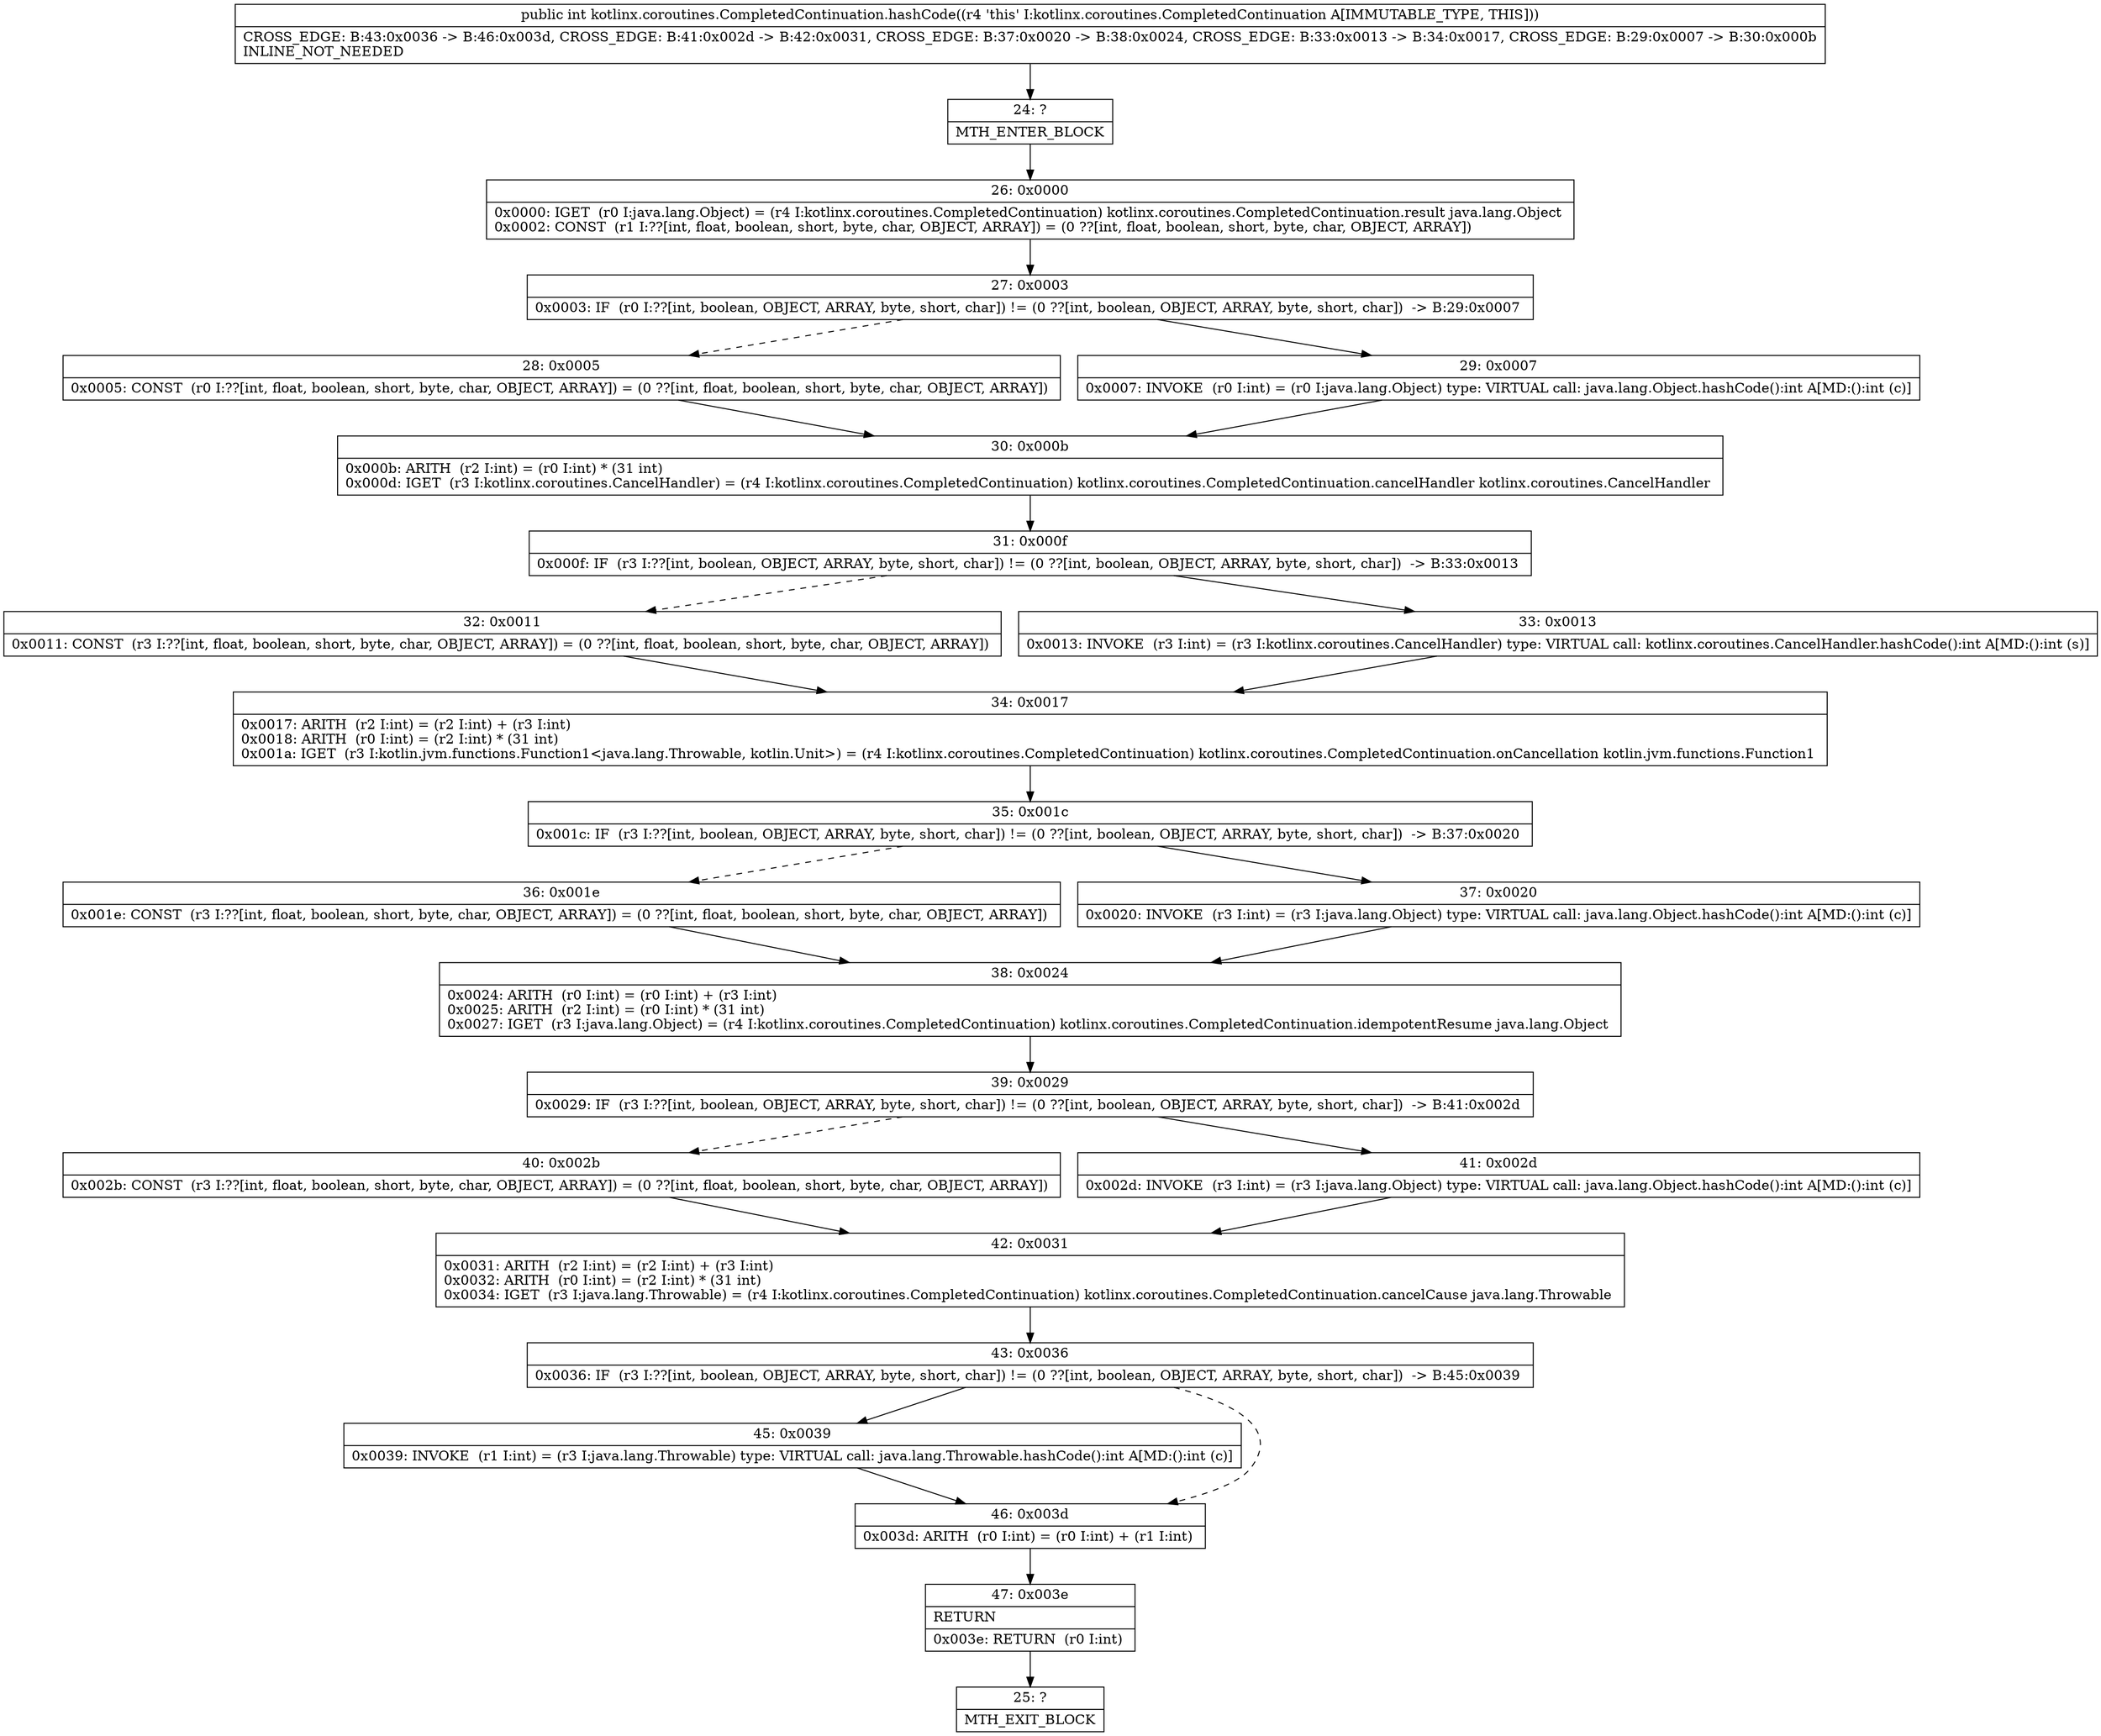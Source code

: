 digraph "CFG forkotlinx.coroutines.CompletedContinuation.hashCode()I" {
Node_24 [shape=record,label="{24\:\ ?|MTH_ENTER_BLOCK\l}"];
Node_26 [shape=record,label="{26\:\ 0x0000|0x0000: IGET  (r0 I:java.lang.Object) = (r4 I:kotlinx.coroutines.CompletedContinuation) kotlinx.coroutines.CompletedContinuation.result java.lang.Object \l0x0002: CONST  (r1 I:??[int, float, boolean, short, byte, char, OBJECT, ARRAY]) = (0 ??[int, float, boolean, short, byte, char, OBJECT, ARRAY]) \l}"];
Node_27 [shape=record,label="{27\:\ 0x0003|0x0003: IF  (r0 I:??[int, boolean, OBJECT, ARRAY, byte, short, char]) != (0 ??[int, boolean, OBJECT, ARRAY, byte, short, char])  \-\> B:29:0x0007 \l}"];
Node_28 [shape=record,label="{28\:\ 0x0005|0x0005: CONST  (r0 I:??[int, float, boolean, short, byte, char, OBJECT, ARRAY]) = (0 ??[int, float, boolean, short, byte, char, OBJECT, ARRAY]) \l}"];
Node_30 [shape=record,label="{30\:\ 0x000b|0x000b: ARITH  (r2 I:int) = (r0 I:int) * (31 int) \l0x000d: IGET  (r3 I:kotlinx.coroutines.CancelHandler) = (r4 I:kotlinx.coroutines.CompletedContinuation) kotlinx.coroutines.CompletedContinuation.cancelHandler kotlinx.coroutines.CancelHandler \l}"];
Node_31 [shape=record,label="{31\:\ 0x000f|0x000f: IF  (r3 I:??[int, boolean, OBJECT, ARRAY, byte, short, char]) != (0 ??[int, boolean, OBJECT, ARRAY, byte, short, char])  \-\> B:33:0x0013 \l}"];
Node_32 [shape=record,label="{32\:\ 0x0011|0x0011: CONST  (r3 I:??[int, float, boolean, short, byte, char, OBJECT, ARRAY]) = (0 ??[int, float, boolean, short, byte, char, OBJECT, ARRAY]) \l}"];
Node_34 [shape=record,label="{34\:\ 0x0017|0x0017: ARITH  (r2 I:int) = (r2 I:int) + (r3 I:int) \l0x0018: ARITH  (r0 I:int) = (r2 I:int) * (31 int) \l0x001a: IGET  (r3 I:kotlin.jvm.functions.Function1\<java.lang.Throwable, kotlin.Unit\>) = (r4 I:kotlinx.coroutines.CompletedContinuation) kotlinx.coroutines.CompletedContinuation.onCancellation kotlin.jvm.functions.Function1 \l}"];
Node_35 [shape=record,label="{35\:\ 0x001c|0x001c: IF  (r3 I:??[int, boolean, OBJECT, ARRAY, byte, short, char]) != (0 ??[int, boolean, OBJECT, ARRAY, byte, short, char])  \-\> B:37:0x0020 \l}"];
Node_36 [shape=record,label="{36\:\ 0x001e|0x001e: CONST  (r3 I:??[int, float, boolean, short, byte, char, OBJECT, ARRAY]) = (0 ??[int, float, boolean, short, byte, char, OBJECT, ARRAY]) \l}"];
Node_38 [shape=record,label="{38\:\ 0x0024|0x0024: ARITH  (r0 I:int) = (r0 I:int) + (r3 I:int) \l0x0025: ARITH  (r2 I:int) = (r0 I:int) * (31 int) \l0x0027: IGET  (r3 I:java.lang.Object) = (r4 I:kotlinx.coroutines.CompletedContinuation) kotlinx.coroutines.CompletedContinuation.idempotentResume java.lang.Object \l}"];
Node_39 [shape=record,label="{39\:\ 0x0029|0x0029: IF  (r3 I:??[int, boolean, OBJECT, ARRAY, byte, short, char]) != (0 ??[int, boolean, OBJECT, ARRAY, byte, short, char])  \-\> B:41:0x002d \l}"];
Node_40 [shape=record,label="{40\:\ 0x002b|0x002b: CONST  (r3 I:??[int, float, boolean, short, byte, char, OBJECT, ARRAY]) = (0 ??[int, float, boolean, short, byte, char, OBJECT, ARRAY]) \l}"];
Node_42 [shape=record,label="{42\:\ 0x0031|0x0031: ARITH  (r2 I:int) = (r2 I:int) + (r3 I:int) \l0x0032: ARITH  (r0 I:int) = (r2 I:int) * (31 int) \l0x0034: IGET  (r3 I:java.lang.Throwable) = (r4 I:kotlinx.coroutines.CompletedContinuation) kotlinx.coroutines.CompletedContinuation.cancelCause java.lang.Throwable \l}"];
Node_43 [shape=record,label="{43\:\ 0x0036|0x0036: IF  (r3 I:??[int, boolean, OBJECT, ARRAY, byte, short, char]) != (0 ??[int, boolean, OBJECT, ARRAY, byte, short, char])  \-\> B:45:0x0039 \l}"];
Node_45 [shape=record,label="{45\:\ 0x0039|0x0039: INVOKE  (r1 I:int) = (r3 I:java.lang.Throwable) type: VIRTUAL call: java.lang.Throwable.hashCode():int A[MD:():int (c)]\l}"];
Node_46 [shape=record,label="{46\:\ 0x003d|0x003d: ARITH  (r0 I:int) = (r0 I:int) + (r1 I:int) \l}"];
Node_47 [shape=record,label="{47\:\ 0x003e|RETURN\l|0x003e: RETURN  (r0 I:int) \l}"];
Node_25 [shape=record,label="{25\:\ ?|MTH_EXIT_BLOCK\l}"];
Node_41 [shape=record,label="{41\:\ 0x002d|0x002d: INVOKE  (r3 I:int) = (r3 I:java.lang.Object) type: VIRTUAL call: java.lang.Object.hashCode():int A[MD:():int (c)]\l}"];
Node_37 [shape=record,label="{37\:\ 0x0020|0x0020: INVOKE  (r3 I:int) = (r3 I:java.lang.Object) type: VIRTUAL call: java.lang.Object.hashCode():int A[MD:():int (c)]\l}"];
Node_33 [shape=record,label="{33\:\ 0x0013|0x0013: INVOKE  (r3 I:int) = (r3 I:kotlinx.coroutines.CancelHandler) type: VIRTUAL call: kotlinx.coroutines.CancelHandler.hashCode():int A[MD:():int (s)]\l}"];
Node_29 [shape=record,label="{29\:\ 0x0007|0x0007: INVOKE  (r0 I:int) = (r0 I:java.lang.Object) type: VIRTUAL call: java.lang.Object.hashCode():int A[MD:():int (c)]\l}"];
MethodNode[shape=record,label="{public int kotlinx.coroutines.CompletedContinuation.hashCode((r4 'this' I:kotlinx.coroutines.CompletedContinuation A[IMMUTABLE_TYPE, THIS]))  | CROSS_EDGE: B:43:0x0036 \-\> B:46:0x003d, CROSS_EDGE: B:41:0x002d \-\> B:42:0x0031, CROSS_EDGE: B:37:0x0020 \-\> B:38:0x0024, CROSS_EDGE: B:33:0x0013 \-\> B:34:0x0017, CROSS_EDGE: B:29:0x0007 \-\> B:30:0x000b\lINLINE_NOT_NEEDED\l}"];
MethodNode -> Node_24;Node_24 -> Node_26;
Node_26 -> Node_27;
Node_27 -> Node_28[style=dashed];
Node_27 -> Node_29;
Node_28 -> Node_30;
Node_30 -> Node_31;
Node_31 -> Node_32[style=dashed];
Node_31 -> Node_33;
Node_32 -> Node_34;
Node_34 -> Node_35;
Node_35 -> Node_36[style=dashed];
Node_35 -> Node_37;
Node_36 -> Node_38;
Node_38 -> Node_39;
Node_39 -> Node_40[style=dashed];
Node_39 -> Node_41;
Node_40 -> Node_42;
Node_42 -> Node_43;
Node_43 -> Node_45;
Node_43 -> Node_46[style=dashed];
Node_45 -> Node_46;
Node_46 -> Node_47;
Node_47 -> Node_25;
Node_41 -> Node_42;
Node_37 -> Node_38;
Node_33 -> Node_34;
Node_29 -> Node_30;
}

